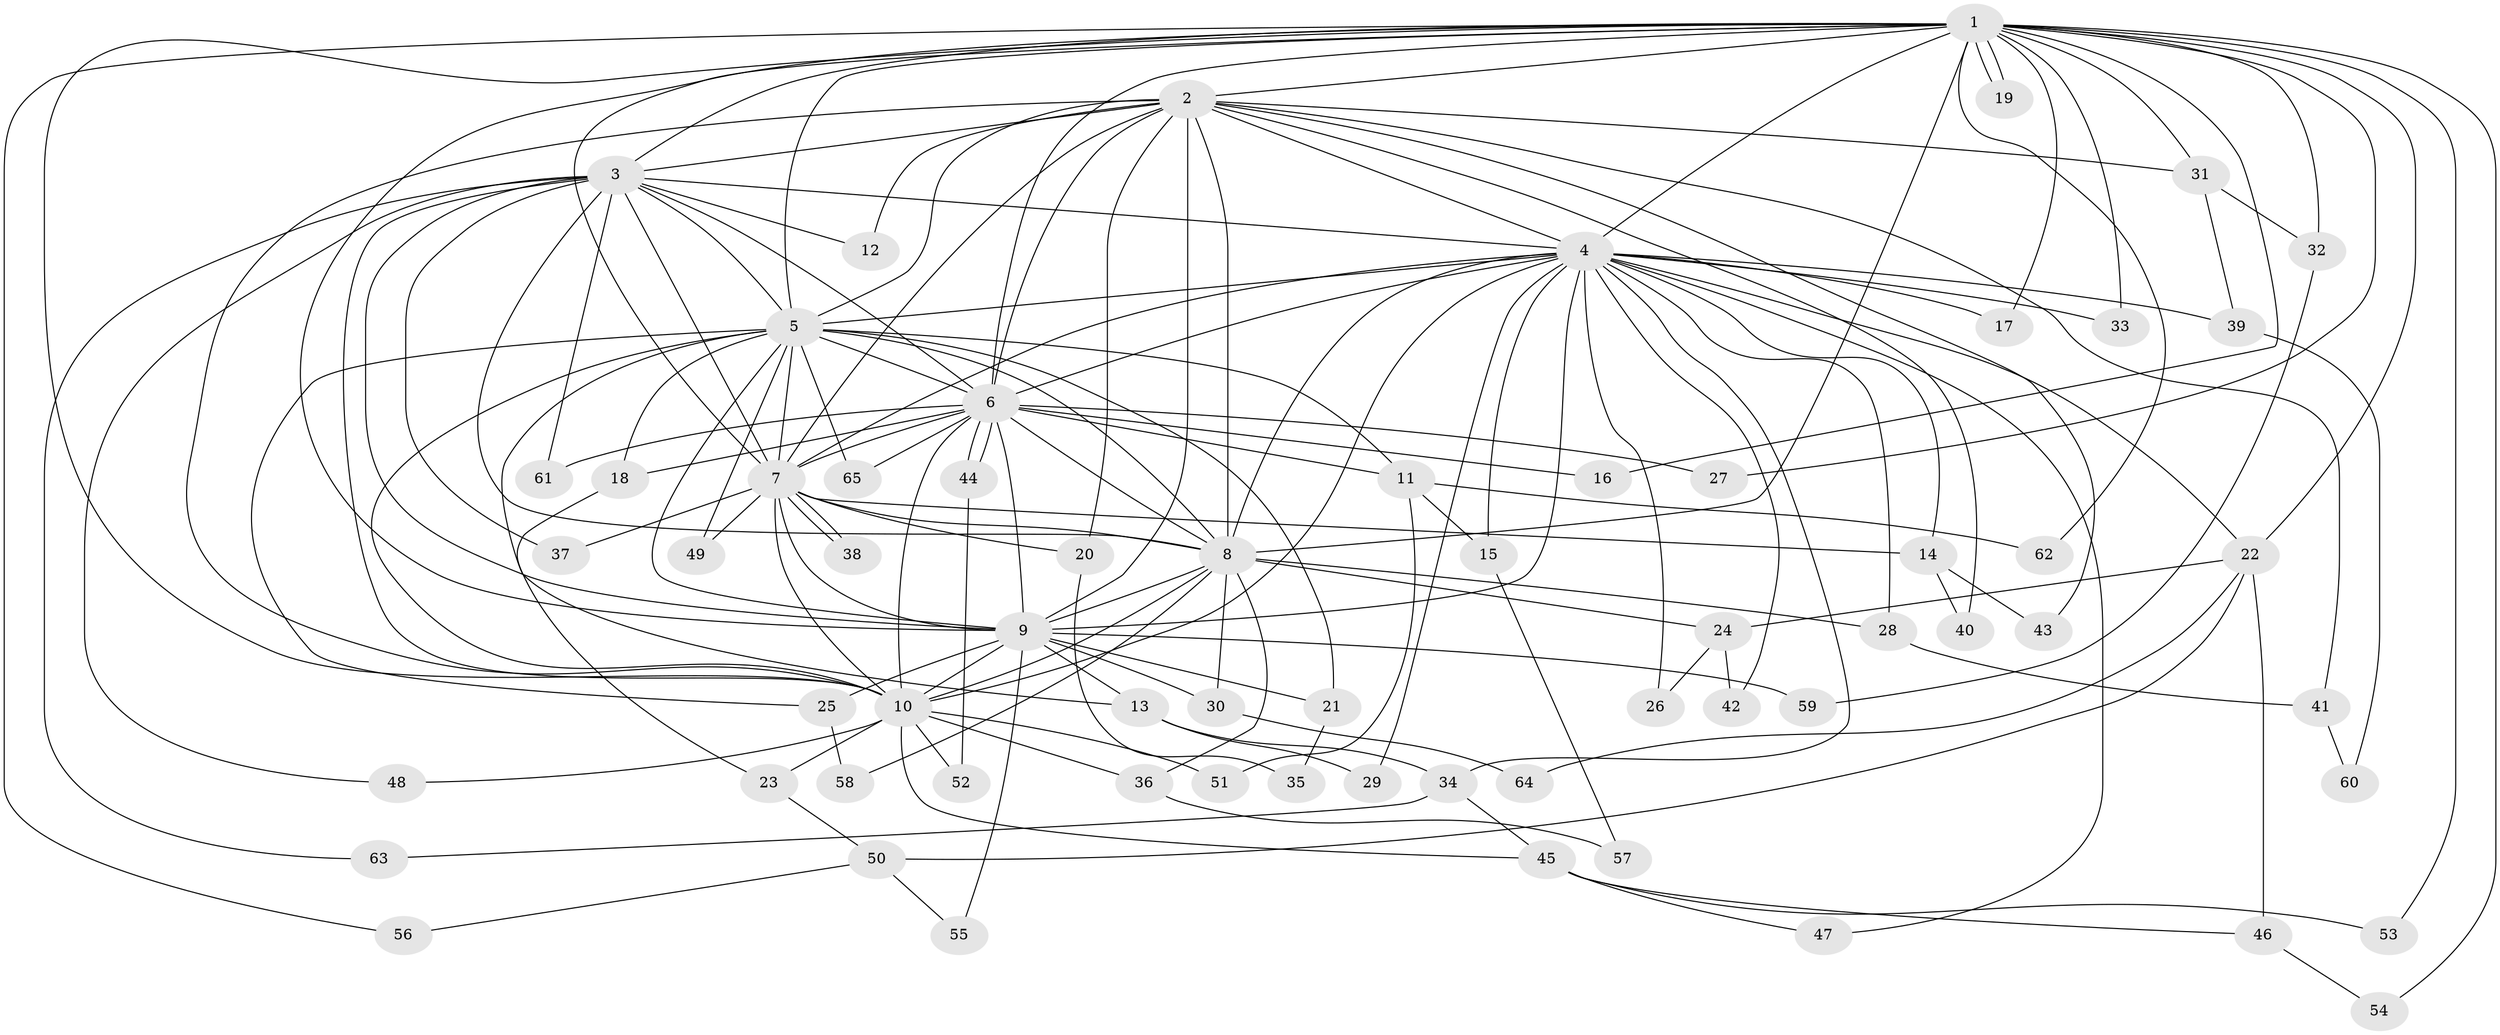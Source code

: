 // Generated by graph-tools (version 1.1) at 2025/35/03/09/25 02:35:02]
// undirected, 65 vertices, 155 edges
graph export_dot {
graph [start="1"]
  node [color=gray90,style=filled];
  1;
  2;
  3;
  4;
  5;
  6;
  7;
  8;
  9;
  10;
  11;
  12;
  13;
  14;
  15;
  16;
  17;
  18;
  19;
  20;
  21;
  22;
  23;
  24;
  25;
  26;
  27;
  28;
  29;
  30;
  31;
  32;
  33;
  34;
  35;
  36;
  37;
  38;
  39;
  40;
  41;
  42;
  43;
  44;
  45;
  46;
  47;
  48;
  49;
  50;
  51;
  52;
  53;
  54;
  55;
  56;
  57;
  58;
  59;
  60;
  61;
  62;
  63;
  64;
  65;
  1 -- 2;
  1 -- 3;
  1 -- 4;
  1 -- 5;
  1 -- 6;
  1 -- 7;
  1 -- 8;
  1 -- 9;
  1 -- 10;
  1 -- 16;
  1 -- 17;
  1 -- 19;
  1 -- 19;
  1 -- 22;
  1 -- 27;
  1 -- 31;
  1 -- 32;
  1 -- 33;
  1 -- 53;
  1 -- 54;
  1 -- 56;
  1 -- 62;
  2 -- 3;
  2 -- 4;
  2 -- 5;
  2 -- 6;
  2 -- 7;
  2 -- 8;
  2 -- 9;
  2 -- 10;
  2 -- 12;
  2 -- 20;
  2 -- 31;
  2 -- 40;
  2 -- 41;
  2 -- 43;
  3 -- 4;
  3 -- 5;
  3 -- 6;
  3 -- 7;
  3 -- 8;
  3 -- 9;
  3 -- 10;
  3 -- 12;
  3 -- 37;
  3 -- 48;
  3 -- 61;
  3 -- 63;
  4 -- 5;
  4 -- 6;
  4 -- 7;
  4 -- 8;
  4 -- 9;
  4 -- 10;
  4 -- 14;
  4 -- 15;
  4 -- 17;
  4 -- 22;
  4 -- 26;
  4 -- 28;
  4 -- 29;
  4 -- 33;
  4 -- 34;
  4 -- 39;
  4 -- 42;
  4 -- 47;
  5 -- 6;
  5 -- 7;
  5 -- 8;
  5 -- 9;
  5 -- 10;
  5 -- 11;
  5 -- 13;
  5 -- 18;
  5 -- 21;
  5 -- 25;
  5 -- 49;
  5 -- 65;
  6 -- 7;
  6 -- 8;
  6 -- 9;
  6 -- 10;
  6 -- 11;
  6 -- 16;
  6 -- 18;
  6 -- 27;
  6 -- 44;
  6 -- 44;
  6 -- 61;
  6 -- 65;
  7 -- 8;
  7 -- 9;
  7 -- 10;
  7 -- 14;
  7 -- 20;
  7 -- 37;
  7 -- 38;
  7 -- 38;
  7 -- 49;
  8 -- 9;
  8 -- 10;
  8 -- 24;
  8 -- 28;
  8 -- 30;
  8 -- 36;
  8 -- 58;
  9 -- 10;
  9 -- 13;
  9 -- 21;
  9 -- 25;
  9 -- 30;
  9 -- 55;
  9 -- 59;
  10 -- 23;
  10 -- 36;
  10 -- 45;
  10 -- 48;
  10 -- 51;
  10 -- 52;
  11 -- 15;
  11 -- 51;
  11 -- 62;
  13 -- 29;
  13 -- 34;
  14 -- 40;
  14 -- 43;
  15 -- 57;
  18 -- 23;
  20 -- 35;
  21 -- 35;
  22 -- 24;
  22 -- 46;
  22 -- 50;
  22 -- 64;
  23 -- 50;
  24 -- 26;
  24 -- 42;
  25 -- 58;
  28 -- 41;
  30 -- 64;
  31 -- 32;
  31 -- 39;
  32 -- 59;
  34 -- 45;
  34 -- 63;
  36 -- 57;
  39 -- 60;
  41 -- 60;
  44 -- 52;
  45 -- 46;
  45 -- 47;
  45 -- 53;
  46 -- 54;
  50 -- 55;
  50 -- 56;
}
